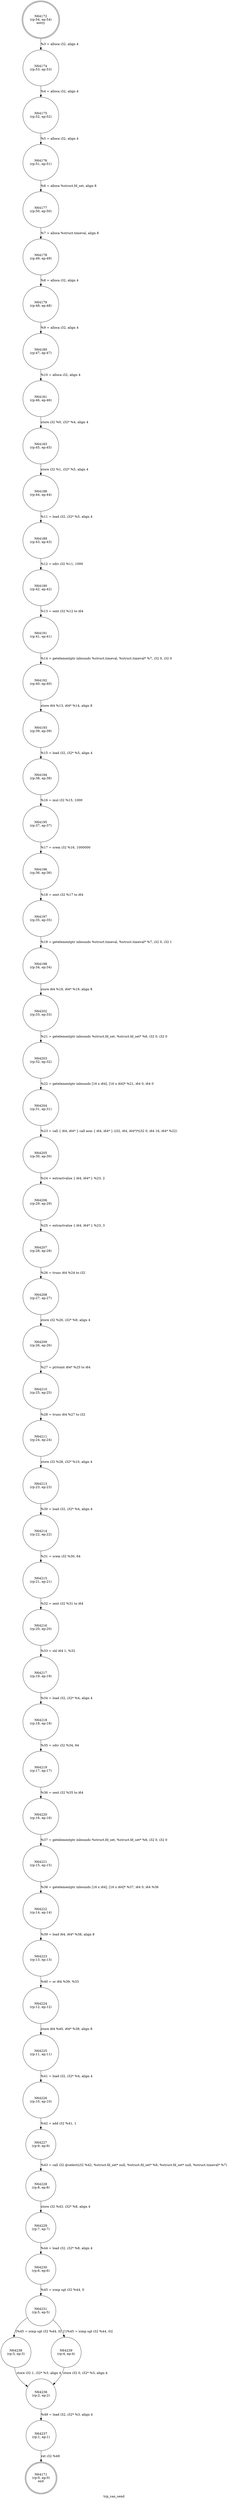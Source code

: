 digraph tcp_can_send {
label="tcp_can_send"
64171 [label="N64171\n(rp:0, ep:0)\nexit", shape="doublecircle"]
64172 [label="N64172\n(rp:54, ep:54)\nentry", shape="doublecircle"]
64172 -> 64174 [label="%3 = alloca i32, align 4"]
64174 [label="N64174\n(rp:53, ep:53)", shape="circle"]
64174 -> 64175 [label="%4 = alloca i32, align 4"]
64175 [label="N64175\n(rp:52, ep:52)", shape="circle"]
64175 -> 64176 [label="%5 = alloca i32, align 4"]
64176 [label="N64176\n(rp:51, ep:51)", shape="circle"]
64176 -> 64177 [label="%6 = alloca %struct.fd_set, align 8"]
64177 [label="N64177\n(rp:50, ep:50)", shape="circle"]
64177 -> 64178 [label="%7 = alloca %struct.timeval, align 8"]
64178 [label="N64178\n(rp:49, ep:49)", shape="circle"]
64178 -> 64179 [label="%8 = alloca i32, align 4"]
64179 [label="N64179\n(rp:48, ep:48)", shape="circle"]
64179 -> 64180 [label="%9 = alloca i32, align 4"]
64180 [label="N64180\n(rp:47, ep:47)", shape="circle"]
64180 -> 64181 [label="%10 = alloca i32, align 4"]
64181 [label="N64181\n(rp:46, ep:46)", shape="circle"]
64181 -> 64183 [label="store i32 %0, i32* %4, align 4"]
64183 [label="N64183\n(rp:45, ep:45)", shape="circle"]
64183 -> 64188 [label="store i32 %1, i32* %5, align 4"]
64188 [label="N64188\n(rp:44, ep:44)", shape="circle"]
64188 -> 64189 [label="%11 = load i32, i32* %5, align 4"]
64189 [label="N64189\n(rp:43, ep:43)", shape="circle"]
64189 -> 64190 [label="%12 = sdiv i32 %11, 1000"]
64190 [label="N64190\n(rp:42, ep:42)", shape="circle"]
64190 -> 64191 [label="%13 = sext i32 %12 to i64"]
64191 [label="N64191\n(rp:41, ep:41)", shape="circle"]
64191 -> 64192 [label="%14 = getelementptr inbounds %struct.timeval, %struct.timeval* %7, i32 0, i32 0"]
64192 [label="N64192\n(rp:40, ep:40)", shape="circle"]
64192 -> 64193 [label="store i64 %13, i64* %14, align 8"]
64193 [label="N64193\n(rp:39, ep:39)", shape="circle"]
64193 -> 64194 [label="%15 = load i32, i32* %5, align 4"]
64194 [label="N64194\n(rp:38, ep:38)", shape="circle"]
64194 -> 64195 [label="%16 = mul i32 %15, 1000"]
64195 [label="N64195\n(rp:37, ep:37)", shape="circle"]
64195 -> 64196 [label="%17 = srem i32 %16, 1000000"]
64196 [label="N64196\n(rp:36, ep:36)", shape="circle"]
64196 -> 64197 [label="%18 = sext i32 %17 to i64"]
64197 [label="N64197\n(rp:35, ep:35)", shape="circle"]
64197 -> 64198 [label="%19 = getelementptr inbounds %struct.timeval, %struct.timeval* %7, i32 0, i32 1"]
64198 [label="N64198\n(rp:34, ep:34)", shape="circle"]
64198 -> 64202 [label="store i64 %18, i64* %19, align 8"]
64202 [label="N64202\n(rp:33, ep:33)", shape="circle"]
64202 -> 64203 [label="%21 = getelementptr inbounds %struct.fd_set, %struct.fd_set* %6, i32 0, i32 0"]
64203 [label="N64203\n(rp:32, ep:32)", shape="circle"]
64203 -> 64204 [label="%22 = getelementptr inbounds [16 x i64], [16 x i64]* %21, i64 0, i64 0"]
64204 [label="N64204\n(rp:31, ep:31)", shape="circle"]
64204 -> 64205 [label="%23 = call { i64, i64* } call asm { i64, i64* } (i32, i64, i64*)*(i32 0, i64 16, i64* %22)"]
64205 [label="N64205\n(rp:30, ep:30)", shape="circle"]
64205 -> 64206 [label="%24 = extractvalue { i64, i64* } %23, 2"]
64206 [label="N64206\n(rp:29, ep:29)", shape="circle"]
64206 -> 64207 [label="%25 = extractvalue { i64, i64* } %23, 3"]
64207 [label="N64207\n(rp:28, ep:28)", shape="circle"]
64207 -> 64208 [label="%26 = trunc i64 %24 to i32"]
64208 [label="N64208\n(rp:27, ep:27)", shape="circle"]
64208 -> 64209 [label="store i32 %26, i32* %9, align 4"]
64209 [label="N64209\n(rp:26, ep:26)", shape="circle"]
64209 -> 64210 [label="%27 = ptrtoint i64* %25 to i64"]
64210 [label="N64210\n(rp:25, ep:25)", shape="circle"]
64210 -> 64211 [label="%28 = trunc i64 %27 to i32"]
64211 [label="N64211\n(rp:24, ep:24)", shape="circle"]
64211 -> 64213 [label="store i32 %28, i32* %10, align 4"]
64213 [label="N64213\n(rp:23, ep:23)", shape="circle"]
64213 -> 64214 [label="%30 = load i32, i32* %4, align 4"]
64214 [label="N64214\n(rp:22, ep:22)", shape="circle"]
64214 -> 64215 [label="%31 = srem i32 %30, 64"]
64215 [label="N64215\n(rp:21, ep:21)", shape="circle"]
64215 -> 64216 [label="%32 = zext i32 %31 to i64"]
64216 [label="N64216\n(rp:20, ep:20)", shape="circle"]
64216 -> 64217 [label="%33 = shl i64 1, %32"]
64217 [label="N64217\n(rp:19, ep:19)", shape="circle"]
64217 -> 64218 [label="%34 = load i32, i32* %4, align 4"]
64218 [label="N64218\n(rp:18, ep:18)", shape="circle"]
64218 -> 64219 [label="%35 = sdiv i32 %34, 64"]
64219 [label="N64219\n(rp:17, ep:17)", shape="circle"]
64219 -> 64220 [label="%36 = sext i32 %35 to i64"]
64220 [label="N64220\n(rp:16, ep:16)", shape="circle"]
64220 -> 64221 [label="%37 = getelementptr inbounds %struct.fd_set, %struct.fd_set* %6, i32 0, i32 0"]
64221 [label="N64221\n(rp:15, ep:15)", shape="circle"]
64221 -> 64222 [label="%38 = getelementptr inbounds [16 x i64], [16 x i64]* %37, i64 0, i64 %36"]
64222 [label="N64222\n(rp:14, ep:14)", shape="circle"]
64222 -> 64223 [label="%39 = load i64, i64* %38, align 8"]
64223 [label="N64223\n(rp:13, ep:13)", shape="circle"]
64223 -> 64224 [label="%40 = or i64 %39, %33"]
64224 [label="N64224\n(rp:12, ep:12)", shape="circle"]
64224 -> 64225 [label="store i64 %40, i64* %38, align 8"]
64225 [label="N64225\n(rp:11, ep:11)", shape="circle"]
64225 -> 64226 [label="%41 = load i32, i32* %4, align 4"]
64226 [label="N64226\n(rp:10, ep:10)", shape="circle"]
64226 -> 64227 [label="%42 = add i32 %41, 1"]
64227 [label="N64227\n(rp:9, ep:9)", shape="circle"]
64227 -> 64228 [label="%43 = call i32 @select(i32 %42, %struct.fd_set* null, %struct.fd_set* %6, %struct.fd_set* null, %struct.timeval* %7)"]
64228 [label="N64228\n(rp:8, ep:8)", shape="circle"]
64228 -> 64229 [label="store i32 %43, i32* %8, align 4"]
64229 [label="N64229\n(rp:7, ep:7)", shape="circle"]
64229 -> 64230 [label="%44 = load i32, i32* %8, align 4"]
64230 [label="N64230\n(rp:6, ep:6)", shape="circle"]
64230 -> 64231 [label="%45 = icmp sgt i32 %44, 0"]
64231 [label="N64231\n(rp:5, ep:5)", shape="circle"]
64231 -> 64238 [label="[%45 = icmp sgt i32 %44, 0]"]
64231 -> 64239 [label="[!(%45 = icmp sgt i32 %44, 0)]"]
64236 [label="N64236\n(rp:2, ep:2)", shape="circle"]
64236 -> 64237 [label="%49 = load i32, i32* %3, align 4"]
64237 [label="N64237\n(rp:1, ep:1)", shape="circle"]
64237 -> 64171 [label="ret i32 %49"]
64238 [label="N64238\n(rp:3, ep:3)", shape="circle"]
64238 -> 64236 [label="store i32 1, i32* %3, align 4"]
64239 [label="N64239\n(rp:4, ep:4)", shape="circle"]
64239 -> 64236 [label="store i32 0, i32* %3, align 4"]
}

